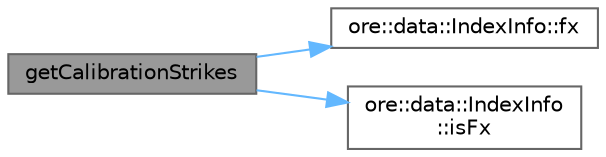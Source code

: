digraph "getCalibrationStrikes"
{
 // INTERACTIVE_SVG=YES
 // LATEX_PDF_SIZE
  bgcolor="transparent";
  edge [fontname=Helvetica,fontsize=10,labelfontname=Helvetica,labelfontsize=10];
  node [fontname=Helvetica,fontsize=10,shape=box,height=0.2,width=0.4];
  rankdir="LR";
  Node1 [label="getCalibrationStrikes",height=0.2,width=0.4,color="gray40", fillcolor="grey60", style="filled", fontcolor="black",tooltip=" "];
  Node1 -> Node2 [color="steelblue1",style="solid"];
  Node2 [label="ore::data::IndexInfo::fx",height=0.2,width=0.4,color="grey40", fillcolor="white", style="filled",URL="$classore_1_1data_1_1_index_info.html#acff8a77529228babbe386536e8ebfadd",tooltip=" "];
  Node1 -> Node3 [color="steelblue1",style="solid"];
  Node3 [label="ore::data::IndexInfo\l::isFx",height=0.2,width=0.4,color="grey40", fillcolor="white", style="filled",URL="$classore_1_1data_1_1_index_info.html#ace83ebdcce15cedba31e179d29670a18",tooltip=" "];
}
